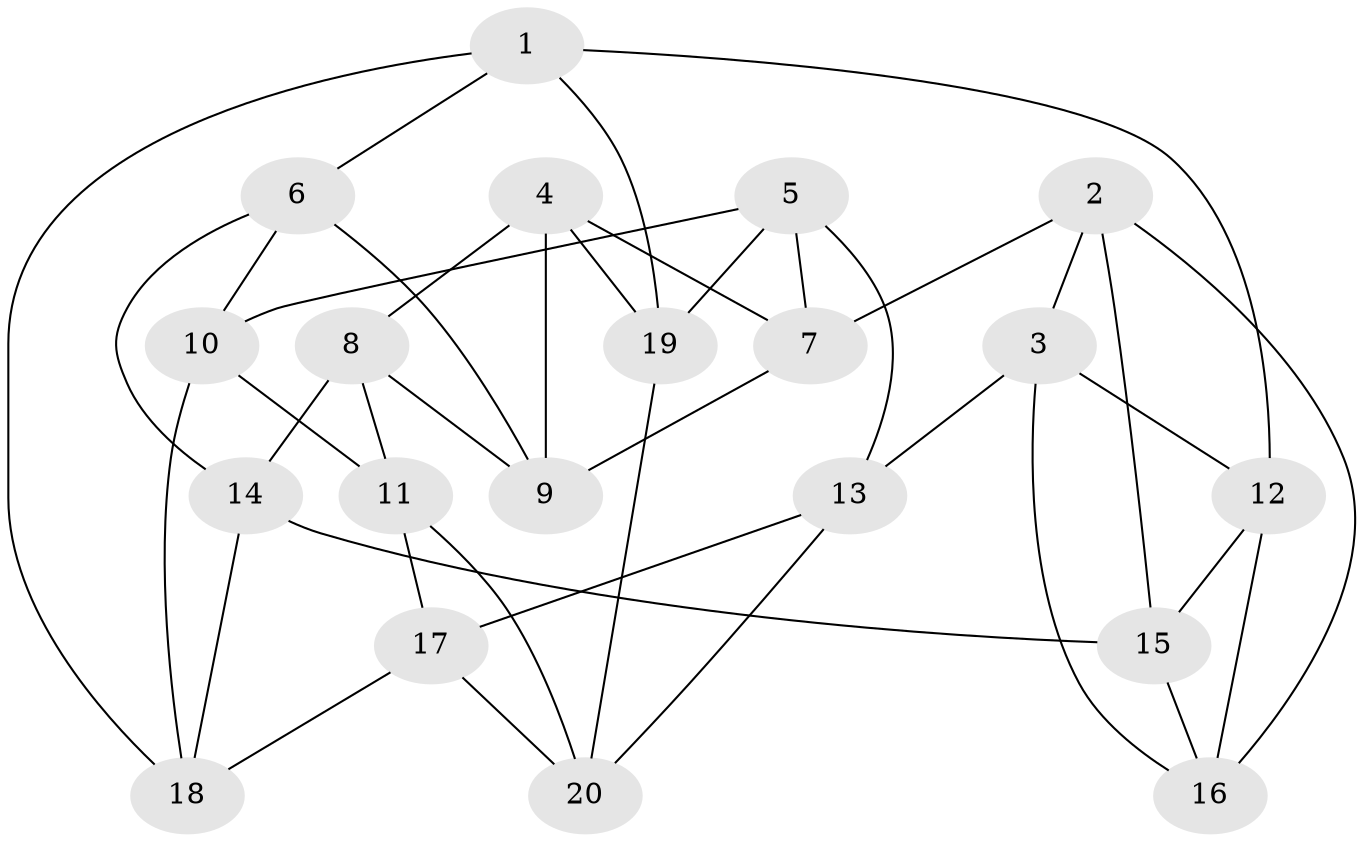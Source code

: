 // Generated by graph-tools (version 1.1) at 2025/46/02/15/25 05:46:28]
// undirected, 20 vertices, 40 edges
graph export_dot {
graph [start="1"]
  node [color=gray90,style=filled];
  1;
  2;
  3;
  4;
  5;
  6;
  7;
  8;
  9;
  10;
  11;
  12;
  13;
  14;
  15;
  16;
  17;
  18;
  19;
  20;
  1 -- 19;
  1 -- 6;
  1 -- 12;
  1 -- 18;
  2 -- 7;
  2 -- 16;
  2 -- 3;
  2 -- 15;
  3 -- 13;
  3 -- 16;
  3 -- 12;
  4 -- 19;
  4 -- 8;
  4 -- 7;
  4 -- 9;
  5 -- 13;
  5 -- 10;
  5 -- 19;
  5 -- 7;
  6 -- 14;
  6 -- 10;
  6 -- 9;
  7 -- 9;
  8 -- 9;
  8 -- 14;
  8 -- 11;
  10 -- 18;
  10 -- 11;
  11 -- 20;
  11 -- 17;
  12 -- 15;
  12 -- 16;
  13 -- 17;
  13 -- 20;
  14 -- 18;
  14 -- 15;
  15 -- 16;
  17 -- 20;
  17 -- 18;
  19 -- 20;
}
